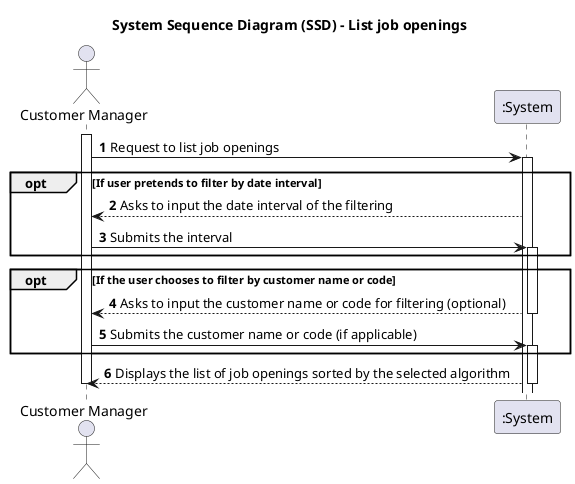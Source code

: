 @startuml
'skinparam monochrome true
'skinparam packageStyle rectangle
'skinparam shadowing false

title System Sequence Diagram (SSD) - List job openings

autonumber

actor "Customer Manager" as Agent
participant ":System" as System

activate Agent

Agent -> System : Request to list job openings

opt If user pretends to filter by date interval
activate System

    System --> Agent : Asks to input the date interval of the filtering

Agent -> System : Submits the interval

activate System
end
opt If the user chooses to filter by customer name or code
System --> Agent : Asks to input the customer name or code for filtering (optional)
deactivate System

Agent -> System : Submits the customer name or code (if applicable)

activate System
end

 System --> Agent : Displays the list of job openings sorted by the selected algorithm

deactivate System

deactivate Agent

@enduml